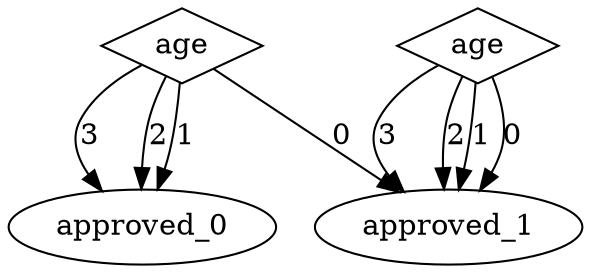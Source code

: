 digraph {
node [label=approved_0,style=""] approved_0
node [label=approved_0,style=""] approved_0
node [label=approved_0,style=""] approved_0
node [label=approved_1,style=""] approved_1
node [label=approved_1,style=""] approved_1
node [label=approved_1,style=""] approved_1
node [label=approved_1,style=""] approved_1
node [label=approved_1,style=""] approved_1
node [label=age,shape="diamond",style=""] 1
node [label=age,shape="diamond",style=""] 0

1 -> approved_0 [label="3"]
1 -> approved_0 [label="2"]
1 -> approved_0 [label="1"]
1 -> approved_1 [label="0"]
0 -> approved_1 [label="3"]
0 -> approved_1 [label="2"]
0 -> approved_1 [label="1"]
0 -> approved_1 [label="0"]
}